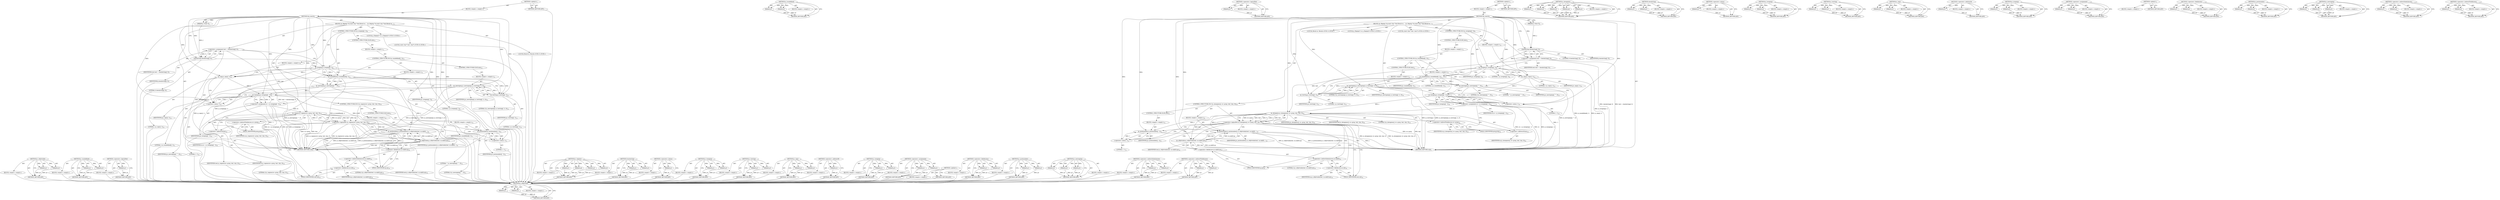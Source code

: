 digraph "&lt;operator&gt;.indirectFieldAccess" {
vulnerable_177 [label=<(METHOD,js_utfptrtoidx)>];
vulnerable_178 [label=<(PARAM,p1)>];
vulnerable_179 [label=<(PARAM,p2)>];
vulnerable_180 [label=<(BLOCK,&lt;empty&gt;,&lt;empty&gt;)>];
vulnerable_181 [label=<(METHOD_RETURN,ANY)>];
vulnerable_127 [label=<(METHOD,js_isundefined)>];
vulnerable_128 [label=<(PARAM,p1)>];
vulnerable_129 [label=<(PARAM,p2)>];
vulnerable_130 [label=<(BLOCK,&lt;empty&gt;,&lt;empty&gt;)>];
vulnerable_131 [label=<(METHOD_RETURN,ANY)>];
vulnerable_152 [label=<(METHOD,&lt;operator&gt;.logicalNot)>];
vulnerable_153 [label=<(PARAM,p1)>];
vulnerable_154 [label=<(BLOCK,&lt;empty&gt;,&lt;empty&gt;)>];
vulnerable_155 [label=<(METHOD_RETURN,ANY)>];
vulnerable_6 [label=<(METHOD,&lt;global&gt;)<SUB>1</SUB>>];
vulnerable_7 [label=<(BLOCK,&lt;empty&gt;,&lt;empty&gt;)<SUB>1</SUB>>];
vulnerable_8 [label=<(METHOD,Sp_search)<SUB>1</SUB>>];
vulnerable_9 [label=<(PARAM,js_State *J)<SUB>1</SUB>>];
vulnerable_10 [label=<(BLOCK,{
	js_Regexp *re;
	const char *text;
	Resub m;
...,{
	js_Regexp *re;
	const char *text;
	Resub m;
...)<SUB>2</SUB>>];
vulnerable_11 [label="<(LOCAL,js_Regexp* re: js_Regexp*)<SUB>3</SUB>>"];
vulnerable_12 [label="<(LOCAL,const char* text: char*)<SUB>4</SUB>>"];
vulnerable_13 [label="<(LOCAL,Resub m: Resub)<SUB>5</SUB>>"];
vulnerable_14 [label=<(&lt;operator&gt;.assignment,text = checkstring(J, 0))<SUB>7</SUB>>];
vulnerable_15 [label=<(IDENTIFIER,text,text = checkstring(J, 0))<SUB>7</SUB>>];
vulnerable_16 [label=<(checkstring,checkstring(J, 0))<SUB>7</SUB>>];
vulnerable_17 [label=<(IDENTIFIER,J,checkstring(J, 0))<SUB>7</SUB>>];
vulnerable_18 [label=<(LITERAL,0,checkstring(J, 0))<SUB>7</SUB>>];
vulnerable_19 [label=<(CONTROL_STRUCTURE,IF,if (js_isregexp(J, 1)))<SUB>9</SUB>>];
vulnerable_20 [label=<(js_isregexp,js_isregexp(J, 1))<SUB>9</SUB>>];
vulnerable_21 [label=<(IDENTIFIER,J,js_isregexp(J, 1))<SUB>9</SUB>>];
vulnerable_22 [label=<(LITERAL,1,js_isregexp(J, 1))<SUB>9</SUB>>];
vulnerable_23 [label=<(BLOCK,&lt;empty&gt;,&lt;empty&gt;)<SUB>10</SUB>>];
vulnerable_24 [label=<(js_copy,js_copy(J, 1))<SUB>10</SUB>>];
vulnerable_25 [label=<(IDENTIFIER,J,js_copy(J, 1))<SUB>10</SUB>>];
vulnerable_26 [label=<(LITERAL,1,js_copy(J, 1))<SUB>10</SUB>>];
vulnerable_27 [label=<(CONTROL_STRUCTURE,ELSE,else)<SUB>11</SUB>>];
vulnerable_28 [label=<(BLOCK,&lt;empty&gt;,&lt;empty&gt;)<SUB>11</SUB>>];
vulnerable_29 [label=<(CONTROL_STRUCTURE,IF,if (js_isundefined(J, 1)))<SUB>11</SUB>>];
vulnerable_30 [label=<(js_isundefined,js_isundefined(J, 1))<SUB>11</SUB>>];
vulnerable_31 [label=<(IDENTIFIER,J,js_isundefined(J, 1))<SUB>11</SUB>>];
vulnerable_32 [label=<(LITERAL,1,js_isundefined(J, 1))<SUB>11</SUB>>];
vulnerable_33 [label=<(BLOCK,&lt;empty&gt;,&lt;empty&gt;)<SUB>12</SUB>>];
vulnerable_34 [label=<(js_newregexp,js_newregexp(J, &quot;&quot;, 0))<SUB>12</SUB>>];
vulnerable_35 [label=<(IDENTIFIER,J,js_newregexp(J, &quot;&quot;, 0))<SUB>12</SUB>>];
vulnerable_36 [label=<(LITERAL,&quot;&quot;,js_newregexp(J, &quot;&quot;, 0))<SUB>12</SUB>>];
vulnerable_37 [label=<(LITERAL,0,js_newregexp(J, &quot;&quot;, 0))<SUB>12</SUB>>];
vulnerable_38 [label=<(CONTROL_STRUCTURE,ELSE,else)<SUB>14</SUB>>];
vulnerable_39 [label=<(BLOCK,&lt;empty&gt;,&lt;empty&gt;)<SUB>14</SUB>>];
vulnerable_40 [label=<(js_newregexp,js_newregexp(J, js_tostring(J, 1), 0))<SUB>14</SUB>>];
vulnerable_41 [label=<(IDENTIFIER,J,js_newregexp(J, js_tostring(J, 1), 0))<SUB>14</SUB>>];
vulnerable_42 [label=<(js_tostring,js_tostring(J, 1))<SUB>14</SUB>>];
vulnerable_43 [label=<(IDENTIFIER,J,js_tostring(J, 1))<SUB>14</SUB>>];
vulnerable_44 [label=<(LITERAL,1,js_tostring(J, 1))<SUB>14</SUB>>];
vulnerable_45 [label=<(LITERAL,0,js_newregexp(J, js_tostring(J, 1), 0))<SUB>14</SUB>>];
vulnerable_46 [label=<(&lt;operator&gt;.assignment,re = js_toregexp(J, -1))<SUB>16</SUB>>];
vulnerable_47 [label=<(IDENTIFIER,re,re = js_toregexp(J, -1))<SUB>16</SUB>>];
vulnerable_48 [label=<(js_toregexp,js_toregexp(J, -1))<SUB>16</SUB>>];
vulnerable_49 [label=<(IDENTIFIER,J,js_toregexp(J, -1))<SUB>16</SUB>>];
vulnerable_50 [label=<(&lt;operator&gt;.minus,-1)<SUB>16</SUB>>];
vulnerable_51 [label=<(LITERAL,1,-1)<SUB>16</SUB>>];
vulnerable_52 [label=<(CONTROL_STRUCTURE,IF,if (!js_regexec(re-&gt;prog, text, &amp;m, 0)))<SUB>18</SUB>>];
vulnerable_53 [label=<(&lt;operator&gt;.logicalNot,!js_regexec(re-&gt;prog, text, &amp;m, 0))<SUB>18</SUB>>];
vulnerable_54 [label=<(js_regexec,js_regexec(re-&gt;prog, text, &amp;m, 0))<SUB>18</SUB>>];
vulnerable_55 [label=<(&lt;operator&gt;.indirectFieldAccess,re-&gt;prog)<SUB>18</SUB>>];
vulnerable_56 [label=<(IDENTIFIER,re,js_regexec(re-&gt;prog, text, &amp;m, 0))<SUB>18</SUB>>];
vulnerable_57 [label=<(FIELD_IDENTIFIER,prog,prog)<SUB>18</SUB>>];
vulnerable_58 [label=<(IDENTIFIER,text,js_regexec(re-&gt;prog, text, &amp;m, 0))<SUB>18</SUB>>];
vulnerable_59 [label=<(&lt;operator&gt;.addressOf,&amp;m)<SUB>18</SUB>>];
vulnerable_60 [label=<(IDENTIFIER,m,js_regexec(re-&gt;prog, text, &amp;m, 0))<SUB>18</SUB>>];
vulnerable_61 [label=<(LITERAL,0,js_regexec(re-&gt;prog, text, &amp;m, 0))<SUB>18</SUB>>];
vulnerable_62 [label=<(BLOCK,&lt;empty&gt;,&lt;empty&gt;)<SUB>19</SUB>>];
vulnerable_63 [label=<(js_pushnumber,js_pushnumber(J, js_utfptrtoidx(text, m.sub[0]....)<SUB>19</SUB>>];
vulnerable_64 [label=<(IDENTIFIER,J,js_pushnumber(J, js_utfptrtoidx(text, m.sub[0]....)<SUB>19</SUB>>];
vulnerable_65 [label=<(js_utfptrtoidx,js_utfptrtoidx(text, m.sub[0].sp))<SUB>19</SUB>>];
vulnerable_66 [label=<(IDENTIFIER,text,js_utfptrtoidx(text, m.sub[0].sp))<SUB>19</SUB>>];
vulnerable_67 [label=<(&lt;operator&gt;.fieldAccess,m.sub[0].sp)<SUB>19</SUB>>];
vulnerable_68 [label=<(&lt;operator&gt;.indirectIndexAccess,m.sub[0])<SUB>19</SUB>>];
vulnerable_69 [label=<(&lt;operator&gt;.fieldAccess,m.sub)<SUB>19</SUB>>];
vulnerable_70 [label=<(IDENTIFIER,m,js_utfptrtoidx(text, m.sub[0].sp))<SUB>19</SUB>>];
vulnerable_71 [label=<(FIELD_IDENTIFIER,sub,sub)<SUB>19</SUB>>];
vulnerable_72 [label=<(LITERAL,0,js_utfptrtoidx(text, m.sub[0].sp))<SUB>19</SUB>>];
vulnerable_73 [label=<(FIELD_IDENTIFIER,sp,sp)<SUB>19</SUB>>];
vulnerable_74 [label=<(CONTROL_STRUCTURE,ELSE,else)<SUB>21</SUB>>];
vulnerable_75 [label=<(BLOCK,&lt;empty&gt;,&lt;empty&gt;)<SUB>21</SUB>>];
vulnerable_76 [label=<(js_pushnumber,js_pushnumber(J, -1))<SUB>21</SUB>>];
vulnerable_77 [label=<(IDENTIFIER,J,js_pushnumber(J, -1))<SUB>21</SUB>>];
vulnerable_78 [label=<(&lt;operator&gt;.minus,-1)<SUB>21</SUB>>];
vulnerable_79 [label=<(LITERAL,1,-1)<SUB>21</SUB>>];
vulnerable_80 [label=<(METHOD_RETURN,void)<SUB>1</SUB>>];
vulnerable_82 [label=<(METHOD_RETURN,ANY)<SUB>1</SUB>>];
vulnerable_156 [label=<(METHOD,js_regexec)>];
vulnerable_157 [label=<(PARAM,p1)>];
vulnerable_158 [label=<(PARAM,p2)>];
vulnerable_159 [label=<(PARAM,p3)>];
vulnerable_160 [label=<(PARAM,p4)>];
vulnerable_161 [label=<(BLOCK,&lt;empty&gt;,&lt;empty&gt;)>];
vulnerable_162 [label=<(METHOD_RETURN,ANY)>];
vulnerable_112 [label=<(METHOD,checkstring)>];
vulnerable_113 [label=<(PARAM,p1)>];
vulnerable_114 [label=<(PARAM,p2)>];
vulnerable_115 [label=<(BLOCK,&lt;empty&gt;,&lt;empty&gt;)>];
vulnerable_116 [label=<(METHOD_RETURN,ANY)>];
vulnerable_148 [label=<(METHOD,&lt;operator&gt;.minus)>];
vulnerable_149 [label=<(PARAM,p1)>];
vulnerable_150 [label=<(BLOCK,&lt;empty&gt;,&lt;empty&gt;)>];
vulnerable_151 [label=<(METHOD_RETURN,ANY)>];
vulnerable_143 [label=<(METHOD,js_toregexp)>];
vulnerable_144 [label=<(PARAM,p1)>];
vulnerable_145 [label=<(PARAM,p2)>];
vulnerable_146 [label=<(BLOCK,&lt;empty&gt;,&lt;empty&gt;)>];
vulnerable_147 [label=<(METHOD_RETURN,ANY)>];
vulnerable_138 [label=<(METHOD,js_tostring)>];
vulnerable_139 [label=<(PARAM,p1)>];
vulnerable_140 [label=<(PARAM,p2)>];
vulnerable_141 [label=<(BLOCK,&lt;empty&gt;,&lt;empty&gt;)>];
vulnerable_142 [label=<(METHOD_RETURN,ANY)>];
vulnerable_122 [label=<(METHOD,js_copy)>];
vulnerable_123 [label=<(PARAM,p1)>];
vulnerable_124 [label=<(PARAM,p2)>];
vulnerable_125 [label=<(BLOCK,&lt;empty&gt;,&lt;empty&gt;)>];
vulnerable_126 [label=<(METHOD_RETURN,ANY)>];
vulnerable_168 [label=<(METHOD,&lt;operator&gt;.addressOf)>];
vulnerable_169 [label=<(PARAM,p1)>];
vulnerable_170 [label=<(BLOCK,&lt;empty&gt;,&lt;empty&gt;)>];
vulnerable_171 [label=<(METHOD_RETURN,ANY)>];
vulnerable_117 [label=<(METHOD,js_isregexp)>];
vulnerable_118 [label=<(PARAM,p1)>];
vulnerable_119 [label=<(PARAM,p2)>];
vulnerable_120 [label=<(BLOCK,&lt;empty&gt;,&lt;empty&gt;)>];
vulnerable_121 [label=<(METHOD_RETURN,ANY)>];
vulnerable_107 [label=<(METHOD,&lt;operator&gt;.assignment)>];
vulnerable_108 [label=<(PARAM,p1)>];
vulnerable_109 [label=<(PARAM,p2)>];
vulnerable_110 [label=<(BLOCK,&lt;empty&gt;,&lt;empty&gt;)>];
vulnerable_111 [label=<(METHOD_RETURN,ANY)>];
vulnerable_101 [label=<(METHOD,&lt;global&gt;)<SUB>1</SUB>>];
vulnerable_102 [label=<(BLOCK,&lt;empty&gt;,&lt;empty&gt;)>];
vulnerable_103 [label=<(METHOD_RETURN,ANY)>];
vulnerable_182 [label=<(METHOD,&lt;operator&gt;.fieldAccess)>];
vulnerable_183 [label=<(PARAM,p1)>];
vulnerable_184 [label=<(PARAM,p2)>];
vulnerable_185 [label=<(BLOCK,&lt;empty&gt;,&lt;empty&gt;)>];
vulnerable_186 [label=<(METHOD_RETURN,ANY)>];
vulnerable_172 [label=<(METHOD,js_pushnumber)>];
vulnerable_173 [label=<(PARAM,p1)>];
vulnerable_174 [label=<(PARAM,p2)>];
vulnerable_175 [label=<(BLOCK,&lt;empty&gt;,&lt;empty&gt;)>];
vulnerable_176 [label=<(METHOD_RETURN,ANY)>];
vulnerable_132 [label=<(METHOD,js_newregexp)>];
vulnerable_133 [label=<(PARAM,p1)>];
vulnerable_134 [label=<(PARAM,p2)>];
vulnerable_135 [label=<(PARAM,p3)>];
vulnerable_136 [label=<(BLOCK,&lt;empty&gt;,&lt;empty&gt;)>];
vulnerable_137 [label=<(METHOD_RETURN,ANY)>];
vulnerable_187 [label=<(METHOD,&lt;operator&gt;.indirectIndexAccess)>];
vulnerable_188 [label=<(PARAM,p1)>];
vulnerable_189 [label=<(PARAM,p2)>];
vulnerable_190 [label=<(BLOCK,&lt;empty&gt;,&lt;empty&gt;)>];
vulnerable_191 [label=<(METHOD_RETURN,ANY)>];
vulnerable_163 [label=<(METHOD,&lt;operator&gt;.indirectFieldAccess)>];
vulnerable_164 [label=<(PARAM,p1)>];
vulnerable_165 [label=<(PARAM,p2)>];
vulnerable_166 [label=<(BLOCK,&lt;empty&gt;,&lt;empty&gt;)>];
vulnerable_167 [label=<(METHOD_RETURN,ANY)>];
fixed_179 [label=<(METHOD,js_utfptrtoidx)>];
fixed_180 [label=<(PARAM,p1)>];
fixed_181 [label=<(PARAM,p2)>];
fixed_182 [label=<(BLOCK,&lt;empty&gt;,&lt;empty&gt;)>];
fixed_183 [label=<(METHOD_RETURN,ANY)>];
fixed_128 [label=<(METHOD,js_isundefined)>];
fixed_129 [label=<(PARAM,p1)>];
fixed_130 [label=<(PARAM,p2)>];
fixed_131 [label=<(BLOCK,&lt;empty&gt;,&lt;empty&gt;)>];
fixed_132 [label=<(METHOD_RETURN,ANY)>];
fixed_153 [label=<(METHOD,&lt;operator&gt;.logicalNot)>];
fixed_154 [label=<(PARAM,p1)>];
fixed_155 [label=<(BLOCK,&lt;empty&gt;,&lt;empty&gt;)>];
fixed_156 [label=<(METHOD_RETURN,ANY)>];
fixed_6 [label=<(METHOD,&lt;global&gt;)<SUB>1</SUB>>];
fixed_7 [label=<(BLOCK,&lt;empty&gt;,&lt;empty&gt;)<SUB>1</SUB>>];
fixed_8 [label=<(METHOD,Sp_search)<SUB>1</SUB>>];
fixed_9 [label=<(PARAM,js_State *J)<SUB>1</SUB>>];
fixed_10 [label=<(BLOCK,{
	js_Regexp *re;
	const char *text;
	Resub m;
...,{
	js_Regexp *re;
	const char *text;
	Resub m;
...)<SUB>2</SUB>>];
fixed_11 [label="<(LOCAL,js_Regexp* re: js_Regexp*)<SUB>3</SUB>>"];
fixed_12 [label="<(LOCAL,const char* text: char*)<SUB>4</SUB>>"];
fixed_13 [label="<(LOCAL,Resub m: Resub)<SUB>5</SUB>>"];
fixed_14 [label=<(&lt;operator&gt;.assignment,text = checkstring(J, 0))<SUB>7</SUB>>];
fixed_15 [label=<(IDENTIFIER,text,text = checkstring(J, 0))<SUB>7</SUB>>];
fixed_16 [label=<(checkstring,checkstring(J, 0))<SUB>7</SUB>>];
fixed_17 [label=<(IDENTIFIER,J,checkstring(J, 0))<SUB>7</SUB>>];
fixed_18 [label=<(LITERAL,0,checkstring(J, 0))<SUB>7</SUB>>];
fixed_19 [label=<(CONTROL_STRUCTURE,IF,if (js_isregexp(J, 1)))<SUB>9</SUB>>];
fixed_20 [label=<(js_isregexp,js_isregexp(J, 1))<SUB>9</SUB>>];
fixed_21 [label=<(IDENTIFIER,J,js_isregexp(J, 1))<SUB>9</SUB>>];
fixed_22 [label=<(LITERAL,1,js_isregexp(J, 1))<SUB>9</SUB>>];
fixed_23 [label=<(BLOCK,&lt;empty&gt;,&lt;empty&gt;)<SUB>10</SUB>>];
fixed_24 [label=<(js_copy,js_copy(J, 1))<SUB>10</SUB>>];
fixed_25 [label=<(IDENTIFIER,J,js_copy(J, 1))<SUB>10</SUB>>];
fixed_26 [label=<(LITERAL,1,js_copy(J, 1))<SUB>10</SUB>>];
fixed_27 [label=<(CONTROL_STRUCTURE,ELSE,else)<SUB>11</SUB>>];
fixed_28 [label=<(BLOCK,&lt;empty&gt;,&lt;empty&gt;)<SUB>11</SUB>>];
fixed_29 [label=<(CONTROL_STRUCTURE,IF,if (js_isundefined(J, 1)))<SUB>11</SUB>>];
fixed_30 [label=<(js_isundefined,js_isundefined(J, 1))<SUB>11</SUB>>];
fixed_31 [label=<(IDENTIFIER,J,js_isundefined(J, 1))<SUB>11</SUB>>];
fixed_32 [label=<(LITERAL,1,js_isundefined(J, 1))<SUB>11</SUB>>];
fixed_33 [label=<(BLOCK,&lt;empty&gt;,&lt;empty&gt;)<SUB>12</SUB>>];
fixed_34 [label=<(js_newregexp,js_newregexp(J, &quot;&quot;, 0))<SUB>12</SUB>>];
fixed_35 [label=<(IDENTIFIER,J,js_newregexp(J, &quot;&quot;, 0))<SUB>12</SUB>>];
fixed_36 [label=<(LITERAL,&quot;&quot;,js_newregexp(J, &quot;&quot;, 0))<SUB>12</SUB>>];
fixed_37 [label=<(LITERAL,0,js_newregexp(J, &quot;&quot;, 0))<SUB>12</SUB>>];
fixed_38 [label=<(CONTROL_STRUCTURE,ELSE,else)<SUB>14</SUB>>];
fixed_39 [label=<(BLOCK,&lt;empty&gt;,&lt;empty&gt;)<SUB>14</SUB>>];
fixed_40 [label=<(js_newregexp,js_newregexp(J, js_tostring(J, 1), 0))<SUB>14</SUB>>];
fixed_41 [label=<(IDENTIFIER,J,js_newregexp(J, js_tostring(J, 1), 0))<SUB>14</SUB>>];
fixed_42 [label=<(js_tostring,js_tostring(J, 1))<SUB>14</SUB>>];
fixed_43 [label=<(IDENTIFIER,J,js_tostring(J, 1))<SUB>14</SUB>>];
fixed_44 [label=<(LITERAL,1,js_tostring(J, 1))<SUB>14</SUB>>];
fixed_45 [label=<(LITERAL,0,js_newregexp(J, js_tostring(J, 1), 0))<SUB>14</SUB>>];
fixed_46 [label=<(&lt;operator&gt;.assignment,re = js_toregexp(J, -1))<SUB>16</SUB>>];
fixed_47 [label=<(IDENTIFIER,re,re = js_toregexp(J, -1))<SUB>16</SUB>>];
fixed_48 [label=<(js_toregexp,js_toregexp(J, -1))<SUB>16</SUB>>];
fixed_49 [label=<(IDENTIFIER,J,js_toregexp(J, -1))<SUB>16</SUB>>];
fixed_50 [label=<(&lt;operator&gt;.minus,-1)<SUB>16</SUB>>];
fixed_51 [label=<(LITERAL,1,-1)<SUB>16</SUB>>];
fixed_52 [label=<(CONTROL_STRUCTURE,IF,if (!js_doregexec(J, re-&gt;prog, text, &amp;m, 0)))<SUB>18</SUB>>];
fixed_53 [label=<(&lt;operator&gt;.logicalNot,!js_doregexec(J, re-&gt;prog, text, &amp;m, 0))<SUB>18</SUB>>];
fixed_54 [label=<(js_doregexec,js_doregexec(J, re-&gt;prog, text, &amp;m, 0))<SUB>18</SUB>>];
fixed_55 [label=<(IDENTIFIER,J,js_doregexec(J, re-&gt;prog, text, &amp;m, 0))<SUB>18</SUB>>];
fixed_56 [label=<(&lt;operator&gt;.indirectFieldAccess,re-&gt;prog)<SUB>18</SUB>>];
fixed_57 [label=<(IDENTIFIER,re,js_doregexec(J, re-&gt;prog, text, &amp;m, 0))<SUB>18</SUB>>];
fixed_58 [label=<(FIELD_IDENTIFIER,prog,prog)<SUB>18</SUB>>];
fixed_59 [label=<(IDENTIFIER,text,js_doregexec(J, re-&gt;prog, text, &amp;m, 0))<SUB>18</SUB>>];
fixed_60 [label=<(&lt;operator&gt;.addressOf,&amp;m)<SUB>18</SUB>>];
fixed_61 [label=<(IDENTIFIER,m,js_doregexec(J, re-&gt;prog, text, &amp;m, 0))<SUB>18</SUB>>];
fixed_62 [label=<(LITERAL,0,js_doregexec(J, re-&gt;prog, text, &amp;m, 0))<SUB>18</SUB>>];
fixed_63 [label=<(BLOCK,&lt;empty&gt;,&lt;empty&gt;)<SUB>19</SUB>>];
fixed_64 [label=<(js_pushnumber,js_pushnumber(J, js_utfptrtoidx(text, m.sub[0]....)<SUB>19</SUB>>];
fixed_65 [label=<(IDENTIFIER,J,js_pushnumber(J, js_utfptrtoidx(text, m.sub[0]....)<SUB>19</SUB>>];
fixed_66 [label=<(js_utfptrtoidx,js_utfptrtoidx(text, m.sub[0].sp))<SUB>19</SUB>>];
fixed_67 [label=<(IDENTIFIER,text,js_utfptrtoidx(text, m.sub[0].sp))<SUB>19</SUB>>];
fixed_68 [label=<(&lt;operator&gt;.fieldAccess,m.sub[0].sp)<SUB>19</SUB>>];
fixed_69 [label=<(&lt;operator&gt;.indirectIndexAccess,m.sub[0])<SUB>19</SUB>>];
fixed_70 [label=<(&lt;operator&gt;.fieldAccess,m.sub)<SUB>19</SUB>>];
fixed_71 [label=<(IDENTIFIER,m,js_utfptrtoidx(text, m.sub[0].sp))<SUB>19</SUB>>];
fixed_72 [label=<(FIELD_IDENTIFIER,sub,sub)<SUB>19</SUB>>];
fixed_73 [label=<(LITERAL,0,js_utfptrtoidx(text, m.sub[0].sp))<SUB>19</SUB>>];
fixed_74 [label=<(FIELD_IDENTIFIER,sp,sp)<SUB>19</SUB>>];
fixed_75 [label=<(CONTROL_STRUCTURE,ELSE,else)<SUB>21</SUB>>];
fixed_76 [label=<(BLOCK,&lt;empty&gt;,&lt;empty&gt;)<SUB>21</SUB>>];
fixed_77 [label=<(js_pushnumber,js_pushnumber(J, -1))<SUB>21</SUB>>];
fixed_78 [label=<(IDENTIFIER,J,js_pushnumber(J, -1))<SUB>21</SUB>>];
fixed_79 [label=<(&lt;operator&gt;.minus,-1)<SUB>21</SUB>>];
fixed_80 [label=<(LITERAL,1,-1)<SUB>21</SUB>>];
fixed_81 [label=<(METHOD_RETURN,void)<SUB>1</SUB>>];
fixed_83 [label=<(METHOD_RETURN,ANY)<SUB>1</SUB>>];
fixed_157 [label=<(METHOD,js_doregexec)>];
fixed_158 [label=<(PARAM,p1)>];
fixed_159 [label=<(PARAM,p2)>];
fixed_160 [label=<(PARAM,p3)>];
fixed_161 [label=<(PARAM,p4)>];
fixed_162 [label=<(PARAM,p5)>];
fixed_163 [label=<(BLOCK,&lt;empty&gt;,&lt;empty&gt;)>];
fixed_164 [label=<(METHOD_RETURN,ANY)>];
fixed_113 [label=<(METHOD,checkstring)>];
fixed_114 [label=<(PARAM,p1)>];
fixed_115 [label=<(PARAM,p2)>];
fixed_116 [label=<(BLOCK,&lt;empty&gt;,&lt;empty&gt;)>];
fixed_117 [label=<(METHOD_RETURN,ANY)>];
fixed_149 [label=<(METHOD,&lt;operator&gt;.minus)>];
fixed_150 [label=<(PARAM,p1)>];
fixed_151 [label=<(BLOCK,&lt;empty&gt;,&lt;empty&gt;)>];
fixed_152 [label=<(METHOD_RETURN,ANY)>];
fixed_144 [label=<(METHOD,js_toregexp)>];
fixed_145 [label=<(PARAM,p1)>];
fixed_146 [label=<(PARAM,p2)>];
fixed_147 [label=<(BLOCK,&lt;empty&gt;,&lt;empty&gt;)>];
fixed_148 [label=<(METHOD_RETURN,ANY)>];
fixed_139 [label=<(METHOD,js_tostring)>];
fixed_140 [label=<(PARAM,p1)>];
fixed_141 [label=<(PARAM,p2)>];
fixed_142 [label=<(BLOCK,&lt;empty&gt;,&lt;empty&gt;)>];
fixed_143 [label=<(METHOD_RETURN,ANY)>];
fixed_123 [label=<(METHOD,js_copy)>];
fixed_124 [label=<(PARAM,p1)>];
fixed_125 [label=<(PARAM,p2)>];
fixed_126 [label=<(BLOCK,&lt;empty&gt;,&lt;empty&gt;)>];
fixed_127 [label=<(METHOD_RETURN,ANY)>];
fixed_170 [label=<(METHOD,&lt;operator&gt;.addressOf)>];
fixed_171 [label=<(PARAM,p1)>];
fixed_172 [label=<(BLOCK,&lt;empty&gt;,&lt;empty&gt;)>];
fixed_173 [label=<(METHOD_RETURN,ANY)>];
fixed_118 [label=<(METHOD,js_isregexp)>];
fixed_119 [label=<(PARAM,p1)>];
fixed_120 [label=<(PARAM,p2)>];
fixed_121 [label=<(BLOCK,&lt;empty&gt;,&lt;empty&gt;)>];
fixed_122 [label=<(METHOD_RETURN,ANY)>];
fixed_108 [label=<(METHOD,&lt;operator&gt;.assignment)>];
fixed_109 [label=<(PARAM,p1)>];
fixed_110 [label=<(PARAM,p2)>];
fixed_111 [label=<(BLOCK,&lt;empty&gt;,&lt;empty&gt;)>];
fixed_112 [label=<(METHOD_RETURN,ANY)>];
fixed_102 [label=<(METHOD,&lt;global&gt;)<SUB>1</SUB>>];
fixed_103 [label=<(BLOCK,&lt;empty&gt;,&lt;empty&gt;)>];
fixed_104 [label=<(METHOD_RETURN,ANY)>];
fixed_184 [label=<(METHOD,&lt;operator&gt;.fieldAccess)>];
fixed_185 [label=<(PARAM,p1)>];
fixed_186 [label=<(PARAM,p2)>];
fixed_187 [label=<(BLOCK,&lt;empty&gt;,&lt;empty&gt;)>];
fixed_188 [label=<(METHOD_RETURN,ANY)>];
fixed_174 [label=<(METHOD,js_pushnumber)>];
fixed_175 [label=<(PARAM,p1)>];
fixed_176 [label=<(PARAM,p2)>];
fixed_177 [label=<(BLOCK,&lt;empty&gt;,&lt;empty&gt;)>];
fixed_178 [label=<(METHOD_RETURN,ANY)>];
fixed_133 [label=<(METHOD,js_newregexp)>];
fixed_134 [label=<(PARAM,p1)>];
fixed_135 [label=<(PARAM,p2)>];
fixed_136 [label=<(PARAM,p3)>];
fixed_137 [label=<(BLOCK,&lt;empty&gt;,&lt;empty&gt;)>];
fixed_138 [label=<(METHOD_RETURN,ANY)>];
fixed_189 [label=<(METHOD,&lt;operator&gt;.indirectIndexAccess)>];
fixed_190 [label=<(PARAM,p1)>];
fixed_191 [label=<(PARAM,p2)>];
fixed_192 [label=<(BLOCK,&lt;empty&gt;,&lt;empty&gt;)>];
fixed_193 [label=<(METHOD_RETURN,ANY)>];
fixed_165 [label=<(METHOD,&lt;operator&gt;.indirectFieldAccess)>];
fixed_166 [label=<(PARAM,p1)>];
fixed_167 [label=<(PARAM,p2)>];
fixed_168 [label=<(BLOCK,&lt;empty&gt;,&lt;empty&gt;)>];
fixed_169 [label=<(METHOD_RETURN,ANY)>];
vulnerable_177 -> vulnerable_178  [key=0, label="AST: "];
vulnerable_177 -> vulnerable_178  [key=1, label="DDG: "];
vulnerable_177 -> vulnerable_180  [key=0, label="AST: "];
vulnerable_177 -> vulnerable_179  [key=0, label="AST: "];
vulnerable_177 -> vulnerable_179  [key=1, label="DDG: "];
vulnerable_177 -> vulnerable_181  [key=0, label="AST: "];
vulnerable_177 -> vulnerable_181  [key=1, label="CFG: "];
vulnerable_178 -> vulnerable_181  [key=0, label="DDG: p1"];
vulnerable_179 -> vulnerable_181  [key=0, label="DDG: p2"];
vulnerable_180 -> fixed_179  [key=0];
vulnerable_181 -> fixed_179  [key=0];
vulnerable_127 -> vulnerable_128  [key=0, label="AST: "];
vulnerable_127 -> vulnerable_128  [key=1, label="DDG: "];
vulnerable_127 -> vulnerable_130  [key=0, label="AST: "];
vulnerable_127 -> vulnerable_129  [key=0, label="AST: "];
vulnerable_127 -> vulnerable_129  [key=1, label="DDG: "];
vulnerable_127 -> vulnerable_131  [key=0, label="AST: "];
vulnerable_127 -> vulnerable_131  [key=1, label="CFG: "];
vulnerable_128 -> vulnerable_131  [key=0, label="DDG: p1"];
vulnerable_129 -> vulnerable_131  [key=0, label="DDG: p2"];
vulnerable_130 -> fixed_179  [key=0];
vulnerable_131 -> fixed_179  [key=0];
vulnerable_152 -> vulnerable_153  [key=0, label="AST: "];
vulnerable_152 -> vulnerable_153  [key=1, label="DDG: "];
vulnerable_152 -> vulnerable_154  [key=0, label="AST: "];
vulnerable_152 -> vulnerable_155  [key=0, label="AST: "];
vulnerable_152 -> vulnerable_155  [key=1, label="CFG: "];
vulnerable_153 -> vulnerable_155  [key=0, label="DDG: p1"];
vulnerable_154 -> fixed_179  [key=0];
vulnerable_155 -> fixed_179  [key=0];
vulnerable_6 -> vulnerable_7  [key=0, label="AST: "];
vulnerable_6 -> vulnerable_82  [key=0, label="AST: "];
vulnerable_6 -> vulnerable_82  [key=1, label="CFG: "];
vulnerable_7 -> vulnerable_8  [key=0, label="AST: "];
vulnerable_8 -> vulnerable_9  [key=0, label="AST: "];
vulnerable_8 -> vulnerable_9  [key=1, label="DDG: "];
vulnerable_8 -> vulnerable_10  [key=0, label="AST: "];
vulnerable_8 -> vulnerable_80  [key=0, label="AST: "];
vulnerable_8 -> vulnerable_16  [key=0, label="CFG: "];
vulnerable_8 -> vulnerable_16  [key=1, label="DDG: "];
vulnerable_8 -> vulnerable_20  [key=0, label="DDG: "];
vulnerable_8 -> vulnerable_48  [key=0, label="DDG: "];
vulnerable_8 -> vulnerable_24  [key=0, label="DDG: "];
vulnerable_8 -> vulnerable_50  [key=0, label="DDG: "];
vulnerable_8 -> vulnerable_54  [key=0, label="DDG: "];
vulnerable_8 -> vulnerable_63  [key=0, label="DDG: "];
vulnerable_8 -> vulnerable_65  [key=0, label="DDG: "];
vulnerable_8 -> vulnerable_76  [key=0, label="DDG: "];
vulnerable_8 -> vulnerable_30  [key=0, label="DDG: "];
vulnerable_8 -> vulnerable_78  [key=0, label="DDG: "];
vulnerable_8 -> vulnerable_34  [key=0, label="DDG: "];
vulnerable_8 -> vulnerable_40  [key=0, label="DDG: "];
vulnerable_8 -> vulnerable_42  [key=0, label="DDG: "];
vulnerable_9 -> vulnerable_16  [key=0, label="DDG: J"];
vulnerable_10 -> vulnerable_11  [key=0, label="AST: "];
vulnerable_10 -> vulnerable_12  [key=0, label="AST: "];
vulnerable_10 -> vulnerable_13  [key=0, label="AST: "];
vulnerable_10 -> vulnerable_14  [key=0, label="AST: "];
vulnerable_10 -> vulnerable_19  [key=0, label="AST: "];
vulnerable_10 -> vulnerable_46  [key=0, label="AST: "];
vulnerable_10 -> vulnerable_52  [key=0, label="AST: "];
vulnerable_11 -> fixed_179  [key=0];
vulnerable_12 -> fixed_179  [key=0];
vulnerable_13 -> fixed_179  [key=0];
vulnerable_14 -> vulnerable_15  [key=0, label="AST: "];
vulnerable_14 -> vulnerable_16  [key=0, label="AST: "];
vulnerable_14 -> vulnerable_20  [key=0, label="CFG: "];
vulnerable_14 -> vulnerable_80  [key=0, label="DDG: checkstring(J, 0)"];
vulnerable_14 -> vulnerable_80  [key=1, label="DDG: text = checkstring(J, 0)"];
vulnerable_14 -> vulnerable_54  [key=0, label="DDG: text"];
vulnerable_15 -> fixed_179  [key=0];
vulnerable_16 -> vulnerable_17  [key=0, label="AST: "];
vulnerable_16 -> vulnerable_18  [key=0, label="AST: "];
vulnerable_16 -> vulnerable_14  [key=0, label="CFG: "];
vulnerable_16 -> vulnerable_14  [key=1, label="DDG: J"];
vulnerable_16 -> vulnerable_14  [key=2, label="DDG: 0"];
vulnerable_16 -> vulnerable_20  [key=0, label="DDG: J"];
vulnerable_17 -> fixed_179  [key=0];
vulnerable_18 -> fixed_179  [key=0];
vulnerable_19 -> vulnerable_20  [key=0, label="AST: "];
vulnerable_19 -> vulnerable_23  [key=0, label="AST: "];
vulnerable_19 -> vulnerable_27  [key=0, label="AST: "];
vulnerable_20 -> vulnerable_21  [key=0, label="AST: "];
vulnerable_20 -> vulnerable_22  [key=0, label="AST: "];
vulnerable_20 -> vulnerable_24  [key=0, label="CFG: "];
vulnerable_20 -> vulnerable_24  [key=1, label="DDG: J"];
vulnerable_20 -> vulnerable_24  [key=2, label="CDG: "];
vulnerable_20 -> vulnerable_30  [key=0, label="CFG: "];
vulnerable_20 -> vulnerable_30  [key=1, label="DDG: J"];
vulnerable_20 -> vulnerable_30  [key=2, label="CDG: "];
vulnerable_20 -> vulnerable_80  [key=0, label="DDG: js_isregexp(J, 1)"];
vulnerable_21 -> fixed_179  [key=0];
vulnerable_22 -> fixed_179  [key=0];
vulnerable_23 -> vulnerable_24  [key=0, label="AST: "];
vulnerable_24 -> vulnerable_25  [key=0, label="AST: "];
vulnerable_24 -> vulnerable_26  [key=0, label="AST: "];
vulnerable_24 -> vulnerable_50  [key=0, label="CFG: "];
vulnerable_24 -> vulnerable_80  [key=0, label="DDG: js_copy(J, 1)"];
vulnerable_24 -> vulnerable_48  [key=0, label="DDG: J"];
vulnerable_25 -> fixed_179  [key=0];
vulnerable_26 -> fixed_179  [key=0];
vulnerable_27 -> vulnerable_28  [key=0, label="AST: "];
vulnerable_28 -> vulnerable_29  [key=0, label="AST: "];
vulnerable_29 -> vulnerable_30  [key=0, label="AST: "];
vulnerable_29 -> vulnerable_33  [key=0, label="AST: "];
vulnerable_29 -> vulnerable_38  [key=0, label="AST: "];
vulnerable_30 -> vulnerable_31  [key=0, label="AST: "];
vulnerable_30 -> vulnerable_32  [key=0, label="AST: "];
vulnerable_30 -> vulnerable_34  [key=0, label="CFG: "];
vulnerable_30 -> vulnerable_34  [key=1, label="DDG: J"];
vulnerable_30 -> vulnerable_34  [key=2, label="CDG: "];
vulnerable_30 -> vulnerable_42  [key=0, label="CFG: "];
vulnerable_30 -> vulnerable_42  [key=1, label="DDG: J"];
vulnerable_30 -> vulnerable_42  [key=2, label="CDG: "];
vulnerable_30 -> vulnerable_80  [key=0, label="DDG: js_isundefined(J, 1)"];
vulnerable_30 -> vulnerable_40  [key=0, label="CDG: "];
vulnerable_31 -> fixed_179  [key=0];
vulnerable_32 -> fixed_179  [key=0];
vulnerable_33 -> vulnerable_34  [key=0, label="AST: "];
vulnerable_34 -> vulnerable_35  [key=0, label="AST: "];
vulnerable_34 -> vulnerable_36  [key=0, label="AST: "];
vulnerable_34 -> vulnerable_37  [key=0, label="AST: "];
vulnerable_34 -> vulnerable_50  [key=0, label="CFG: "];
vulnerable_34 -> vulnerable_80  [key=0, label="DDG: js_newregexp(J, &quot;&quot;, 0)"];
vulnerable_34 -> vulnerable_48  [key=0, label="DDG: J"];
vulnerable_35 -> fixed_179  [key=0];
vulnerable_36 -> fixed_179  [key=0];
vulnerable_37 -> fixed_179  [key=0];
vulnerable_38 -> vulnerable_39  [key=0, label="AST: "];
vulnerable_39 -> vulnerable_40  [key=0, label="AST: "];
vulnerable_40 -> vulnerable_41  [key=0, label="AST: "];
vulnerable_40 -> vulnerable_42  [key=0, label="AST: "];
vulnerable_40 -> vulnerable_45  [key=0, label="AST: "];
vulnerable_40 -> vulnerable_50  [key=0, label="CFG: "];
vulnerable_40 -> vulnerable_80  [key=0, label="DDG: js_tostring(J, 1)"];
vulnerable_40 -> vulnerable_80  [key=1, label="DDG: js_newregexp(J, js_tostring(J, 1), 0)"];
vulnerable_40 -> vulnerable_48  [key=0, label="DDG: J"];
vulnerable_41 -> fixed_179  [key=0];
vulnerable_42 -> vulnerable_43  [key=0, label="AST: "];
vulnerable_42 -> vulnerable_44  [key=0, label="AST: "];
vulnerable_42 -> vulnerable_40  [key=0, label="CFG: "];
vulnerable_42 -> vulnerable_40  [key=1, label="DDG: J"];
vulnerable_42 -> vulnerable_40  [key=2, label="DDG: 1"];
vulnerable_43 -> fixed_179  [key=0];
vulnerable_44 -> fixed_179  [key=0];
vulnerable_45 -> fixed_179  [key=0];
vulnerable_46 -> vulnerable_47  [key=0, label="AST: "];
vulnerable_46 -> vulnerable_48  [key=0, label="AST: "];
vulnerable_46 -> vulnerable_57  [key=0, label="CFG: "];
vulnerable_46 -> vulnerable_80  [key=0, label="DDG: re"];
vulnerable_46 -> vulnerable_80  [key=1, label="DDG: js_toregexp(J, -1)"];
vulnerable_46 -> vulnerable_80  [key=2, label="DDG: re = js_toregexp(J, -1)"];
vulnerable_46 -> vulnerable_54  [key=0, label="DDG: re"];
vulnerable_47 -> fixed_179  [key=0];
vulnerable_48 -> vulnerable_49  [key=0, label="AST: "];
vulnerable_48 -> vulnerable_50  [key=0, label="AST: "];
vulnerable_48 -> vulnerable_46  [key=0, label="CFG: "];
vulnerable_48 -> vulnerable_46  [key=1, label="DDG: J"];
vulnerable_48 -> vulnerable_46  [key=2, label="DDG: -1"];
vulnerable_48 -> vulnerable_80  [key=0, label="DDG: -1"];
vulnerable_48 -> vulnerable_63  [key=0, label="DDG: J"];
vulnerable_48 -> vulnerable_76  [key=0, label="DDG: J"];
vulnerable_49 -> fixed_179  [key=0];
vulnerable_50 -> vulnerable_51  [key=0, label="AST: "];
vulnerable_50 -> vulnerable_48  [key=0, label="CFG: "];
vulnerable_50 -> vulnerable_48  [key=1, label="DDG: 1"];
vulnerable_51 -> fixed_179  [key=0];
vulnerable_52 -> vulnerable_53  [key=0, label="AST: "];
vulnerable_52 -> vulnerable_62  [key=0, label="AST: "];
vulnerable_52 -> vulnerable_74  [key=0, label="AST: "];
vulnerable_53 -> vulnerable_54  [key=0, label="AST: "];
vulnerable_53 -> vulnerable_71  [key=0, label="CFG: "];
vulnerable_53 -> vulnerable_71  [key=1, label="CDG: "];
vulnerable_53 -> vulnerable_78  [key=0, label="CFG: "];
vulnerable_53 -> vulnerable_78  [key=1, label="CDG: "];
vulnerable_53 -> vulnerable_80  [key=0, label="DDG: js_regexec(re-&gt;prog, text, &amp;m, 0)"];
vulnerable_53 -> vulnerable_80  [key=1, label="DDG: !js_regexec(re-&gt;prog, text, &amp;m, 0)"];
vulnerable_53 -> vulnerable_68  [key=0, label="CDG: "];
vulnerable_53 -> vulnerable_73  [key=0, label="CDG: "];
vulnerable_53 -> vulnerable_69  [key=0, label="CDG: "];
vulnerable_53 -> vulnerable_67  [key=0, label="CDG: "];
vulnerable_53 -> vulnerable_63  [key=0, label="CDG: "];
vulnerable_53 -> vulnerable_76  [key=0, label="CDG: "];
vulnerable_53 -> vulnerable_65  [key=0, label="CDG: "];
vulnerable_54 -> vulnerable_55  [key=0, label="AST: "];
vulnerable_54 -> vulnerable_58  [key=0, label="AST: "];
vulnerable_54 -> vulnerable_59  [key=0, label="AST: "];
vulnerable_54 -> vulnerable_61  [key=0, label="AST: "];
vulnerable_54 -> vulnerable_53  [key=0, label="CFG: "];
vulnerable_54 -> vulnerable_53  [key=1, label="DDG: re-&gt;prog"];
vulnerable_54 -> vulnerable_53  [key=2, label="DDG: text"];
vulnerable_54 -> vulnerable_53  [key=3, label="DDG: &amp;m"];
vulnerable_54 -> vulnerable_53  [key=4, label="DDG: 0"];
vulnerable_54 -> vulnerable_80  [key=0, label="DDG: re-&gt;prog"];
vulnerable_54 -> vulnerable_80  [key=1, label="DDG: &amp;m"];
vulnerable_54 -> vulnerable_65  [key=0, label="DDG: text"];
vulnerable_55 -> vulnerable_56  [key=0, label="AST: "];
vulnerable_55 -> vulnerable_57  [key=0, label="AST: "];
vulnerable_55 -> vulnerable_59  [key=0, label="CFG: "];
vulnerable_56 -> fixed_179  [key=0];
vulnerable_57 -> vulnerable_55  [key=0, label="CFG: "];
vulnerable_58 -> fixed_179  [key=0];
vulnerable_59 -> vulnerable_60  [key=0, label="AST: "];
vulnerable_59 -> vulnerable_54  [key=0, label="CFG: "];
vulnerable_60 -> fixed_179  [key=0];
vulnerable_61 -> fixed_179  [key=0];
vulnerable_62 -> vulnerable_63  [key=0, label="AST: "];
vulnerable_63 -> vulnerable_64  [key=0, label="AST: "];
vulnerable_63 -> vulnerable_65  [key=0, label="AST: "];
vulnerable_63 -> vulnerable_80  [key=0, label="CFG: "];
vulnerable_63 -> vulnerable_80  [key=1, label="DDG: J"];
vulnerable_63 -> vulnerable_80  [key=2, label="DDG: js_utfptrtoidx(text, m.sub[0].sp)"];
vulnerable_63 -> vulnerable_80  [key=3, label="DDG: js_pushnumber(J, js_utfptrtoidx(text, m.sub[0].sp))"];
vulnerable_64 -> fixed_179  [key=0];
vulnerable_65 -> vulnerable_66  [key=0, label="AST: "];
vulnerable_65 -> vulnerable_67  [key=0, label="AST: "];
vulnerable_65 -> vulnerable_63  [key=0, label="CFG: "];
vulnerable_65 -> vulnerable_63  [key=1, label="DDG: text"];
vulnerable_65 -> vulnerable_63  [key=2, label="DDG: m.sub[0].sp"];
vulnerable_65 -> vulnerable_80  [key=0, label="DDG: text"];
vulnerable_65 -> vulnerable_80  [key=1, label="DDG: m.sub[0].sp"];
vulnerable_66 -> fixed_179  [key=0];
vulnerable_67 -> vulnerable_68  [key=0, label="AST: "];
vulnerable_67 -> vulnerable_73  [key=0, label="AST: "];
vulnerable_67 -> vulnerable_65  [key=0, label="CFG: "];
vulnerable_68 -> vulnerable_69  [key=0, label="AST: "];
vulnerable_68 -> vulnerable_72  [key=0, label="AST: "];
vulnerable_68 -> vulnerable_73  [key=0, label="CFG: "];
vulnerable_69 -> vulnerable_70  [key=0, label="AST: "];
vulnerable_69 -> vulnerable_71  [key=0, label="AST: "];
vulnerable_69 -> vulnerable_68  [key=0, label="CFG: "];
vulnerable_70 -> fixed_179  [key=0];
vulnerable_71 -> vulnerable_69  [key=0, label="CFG: "];
vulnerable_72 -> fixed_179  [key=0];
vulnerable_73 -> vulnerable_67  [key=0, label="CFG: "];
vulnerable_74 -> vulnerable_75  [key=0, label="AST: "];
vulnerable_75 -> vulnerable_76  [key=0, label="AST: "];
vulnerable_76 -> vulnerable_77  [key=0, label="AST: "];
vulnerable_76 -> vulnerable_78  [key=0, label="AST: "];
vulnerable_76 -> vulnerable_80  [key=0, label="CFG: "];
vulnerable_77 -> fixed_179  [key=0];
vulnerable_78 -> vulnerable_79  [key=0, label="AST: "];
vulnerable_78 -> vulnerable_76  [key=0, label="CFG: "];
vulnerable_78 -> vulnerable_76  [key=1, label="DDG: 1"];
vulnerable_79 -> fixed_179  [key=0];
vulnerable_80 -> fixed_179  [key=0];
vulnerable_82 -> fixed_179  [key=0];
vulnerable_156 -> vulnerable_157  [key=0, label="AST: "];
vulnerable_156 -> vulnerable_157  [key=1, label="DDG: "];
vulnerable_156 -> vulnerable_161  [key=0, label="AST: "];
vulnerable_156 -> vulnerable_158  [key=0, label="AST: "];
vulnerable_156 -> vulnerable_158  [key=1, label="DDG: "];
vulnerable_156 -> vulnerable_162  [key=0, label="AST: "];
vulnerable_156 -> vulnerable_162  [key=1, label="CFG: "];
vulnerable_156 -> vulnerable_159  [key=0, label="AST: "];
vulnerable_156 -> vulnerable_159  [key=1, label="DDG: "];
vulnerable_156 -> vulnerable_160  [key=0, label="AST: "];
vulnerable_156 -> vulnerable_160  [key=1, label="DDG: "];
vulnerable_157 -> vulnerable_162  [key=0, label="DDG: p1"];
vulnerable_158 -> vulnerable_162  [key=0, label="DDG: p2"];
vulnerable_159 -> vulnerable_162  [key=0, label="DDG: p3"];
vulnerable_160 -> vulnerable_162  [key=0, label="DDG: p4"];
vulnerable_161 -> fixed_179  [key=0];
vulnerable_162 -> fixed_179  [key=0];
vulnerable_112 -> vulnerable_113  [key=0, label="AST: "];
vulnerable_112 -> vulnerable_113  [key=1, label="DDG: "];
vulnerable_112 -> vulnerable_115  [key=0, label="AST: "];
vulnerable_112 -> vulnerable_114  [key=0, label="AST: "];
vulnerable_112 -> vulnerable_114  [key=1, label="DDG: "];
vulnerable_112 -> vulnerable_116  [key=0, label="AST: "];
vulnerable_112 -> vulnerable_116  [key=1, label="CFG: "];
vulnerable_113 -> vulnerable_116  [key=0, label="DDG: p1"];
vulnerable_114 -> vulnerable_116  [key=0, label="DDG: p2"];
vulnerable_115 -> fixed_179  [key=0];
vulnerable_116 -> fixed_179  [key=0];
vulnerable_148 -> vulnerable_149  [key=0, label="AST: "];
vulnerable_148 -> vulnerable_149  [key=1, label="DDG: "];
vulnerable_148 -> vulnerable_150  [key=0, label="AST: "];
vulnerable_148 -> vulnerable_151  [key=0, label="AST: "];
vulnerable_148 -> vulnerable_151  [key=1, label="CFG: "];
vulnerable_149 -> vulnerable_151  [key=0, label="DDG: p1"];
vulnerable_150 -> fixed_179  [key=0];
vulnerable_151 -> fixed_179  [key=0];
vulnerable_143 -> vulnerable_144  [key=0, label="AST: "];
vulnerable_143 -> vulnerable_144  [key=1, label="DDG: "];
vulnerable_143 -> vulnerable_146  [key=0, label="AST: "];
vulnerable_143 -> vulnerable_145  [key=0, label="AST: "];
vulnerable_143 -> vulnerable_145  [key=1, label="DDG: "];
vulnerable_143 -> vulnerable_147  [key=0, label="AST: "];
vulnerable_143 -> vulnerable_147  [key=1, label="CFG: "];
vulnerable_144 -> vulnerable_147  [key=0, label="DDG: p1"];
vulnerable_145 -> vulnerable_147  [key=0, label="DDG: p2"];
vulnerable_146 -> fixed_179  [key=0];
vulnerable_147 -> fixed_179  [key=0];
vulnerable_138 -> vulnerable_139  [key=0, label="AST: "];
vulnerable_138 -> vulnerable_139  [key=1, label="DDG: "];
vulnerable_138 -> vulnerable_141  [key=0, label="AST: "];
vulnerable_138 -> vulnerable_140  [key=0, label="AST: "];
vulnerable_138 -> vulnerable_140  [key=1, label="DDG: "];
vulnerable_138 -> vulnerable_142  [key=0, label="AST: "];
vulnerable_138 -> vulnerable_142  [key=1, label="CFG: "];
vulnerable_139 -> vulnerable_142  [key=0, label="DDG: p1"];
vulnerable_140 -> vulnerable_142  [key=0, label="DDG: p2"];
vulnerable_141 -> fixed_179  [key=0];
vulnerable_142 -> fixed_179  [key=0];
vulnerable_122 -> vulnerable_123  [key=0, label="AST: "];
vulnerable_122 -> vulnerable_123  [key=1, label="DDG: "];
vulnerable_122 -> vulnerable_125  [key=0, label="AST: "];
vulnerable_122 -> vulnerable_124  [key=0, label="AST: "];
vulnerable_122 -> vulnerable_124  [key=1, label="DDG: "];
vulnerable_122 -> vulnerable_126  [key=0, label="AST: "];
vulnerable_122 -> vulnerable_126  [key=1, label="CFG: "];
vulnerable_123 -> vulnerable_126  [key=0, label="DDG: p1"];
vulnerable_124 -> vulnerable_126  [key=0, label="DDG: p2"];
vulnerable_125 -> fixed_179  [key=0];
vulnerable_126 -> fixed_179  [key=0];
vulnerable_168 -> vulnerable_169  [key=0, label="AST: "];
vulnerable_168 -> vulnerable_169  [key=1, label="DDG: "];
vulnerable_168 -> vulnerable_170  [key=0, label="AST: "];
vulnerable_168 -> vulnerable_171  [key=0, label="AST: "];
vulnerable_168 -> vulnerable_171  [key=1, label="CFG: "];
vulnerable_169 -> vulnerable_171  [key=0, label="DDG: p1"];
vulnerable_170 -> fixed_179  [key=0];
vulnerable_171 -> fixed_179  [key=0];
vulnerable_117 -> vulnerable_118  [key=0, label="AST: "];
vulnerable_117 -> vulnerable_118  [key=1, label="DDG: "];
vulnerable_117 -> vulnerable_120  [key=0, label="AST: "];
vulnerable_117 -> vulnerable_119  [key=0, label="AST: "];
vulnerable_117 -> vulnerable_119  [key=1, label="DDG: "];
vulnerable_117 -> vulnerable_121  [key=0, label="AST: "];
vulnerable_117 -> vulnerable_121  [key=1, label="CFG: "];
vulnerable_118 -> vulnerable_121  [key=0, label="DDG: p1"];
vulnerable_119 -> vulnerable_121  [key=0, label="DDG: p2"];
vulnerable_120 -> fixed_179  [key=0];
vulnerable_121 -> fixed_179  [key=0];
vulnerable_107 -> vulnerable_108  [key=0, label="AST: "];
vulnerable_107 -> vulnerable_108  [key=1, label="DDG: "];
vulnerable_107 -> vulnerable_110  [key=0, label="AST: "];
vulnerable_107 -> vulnerable_109  [key=0, label="AST: "];
vulnerable_107 -> vulnerable_109  [key=1, label="DDG: "];
vulnerable_107 -> vulnerable_111  [key=0, label="AST: "];
vulnerable_107 -> vulnerable_111  [key=1, label="CFG: "];
vulnerable_108 -> vulnerable_111  [key=0, label="DDG: p1"];
vulnerable_109 -> vulnerable_111  [key=0, label="DDG: p2"];
vulnerable_110 -> fixed_179  [key=0];
vulnerable_111 -> fixed_179  [key=0];
vulnerable_101 -> vulnerable_102  [key=0, label="AST: "];
vulnerable_101 -> vulnerable_103  [key=0, label="AST: "];
vulnerable_101 -> vulnerable_103  [key=1, label="CFG: "];
vulnerable_102 -> fixed_179  [key=0];
vulnerable_103 -> fixed_179  [key=0];
vulnerable_182 -> vulnerable_183  [key=0, label="AST: "];
vulnerable_182 -> vulnerable_183  [key=1, label="DDG: "];
vulnerable_182 -> vulnerable_185  [key=0, label="AST: "];
vulnerable_182 -> vulnerable_184  [key=0, label="AST: "];
vulnerable_182 -> vulnerable_184  [key=1, label="DDG: "];
vulnerable_182 -> vulnerable_186  [key=0, label="AST: "];
vulnerable_182 -> vulnerable_186  [key=1, label="CFG: "];
vulnerable_183 -> vulnerable_186  [key=0, label="DDG: p1"];
vulnerable_184 -> vulnerable_186  [key=0, label="DDG: p2"];
vulnerable_185 -> fixed_179  [key=0];
vulnerable_186 -> fixed_179  [key=0];
vulnerable_172 -> vulnerable_173  [key=0, label="AST: "];
vulnerable_172 -> vulnerable_173  [key=1, label="DDG: "];
vulnerable_172 -> vulnerable_175  [key=0, label="AST: "];
vulnerable_172 -> vulnerable_174  [key=0, label="AST: "];
vulnerable_172 -> vulnerable_174  [key=1, label="DDG: "];
vulnerable_172 -> vulnerable_176  [key=0, label="AST: "];
vulnerable_172 -> vulnerable_176  [key=1, label="CFG: "];
vulnerable_173 -> vulnerable_176  [key=0, label="DDG: p1"];
vulnerable_174 -> vulnerable_176  [key=0, label="DDG: p2"];
vulnerable_175 -> fixed_179  [key=0];
vulnerable_176 -> fixed_179  [key=0];
vulnerable_132 -> vulnerable_133  [key=0, label="AST: "];
vulnerable_132 -> vulnerable_133  [key=1, label="DDG: "];
vulnerable_132 -> vulnerable_136  [key=0, label="AST: "];
vulnerable_132 -> vulnerable_134  [key=0, label="AST: "];
vulnerable_132 -> vulnerable_134  [key=1, label="DDG: "];
vulnerable_132 -> vulnerable_137  [key=0, label="AST: "];
vulnerable_132 -> vulnerable_137  [key=1, label="CFG: "];
vulnerable_132 -> vulnerable_135  [key=0, label="AST: "];
vulnerable_132 -> vulnerable_135  [key=1, label="DDG: "];
vulnerable_133 -> vulnerable_137  [key=0, label="DDG: p1"];
vulnerable_134 -> vulnerable_137  [key=0, label="DDG: p2"];
vulnerable_135 -> vulnerable_137  [key=0, label="DDG: p3"];
vulnerable_136 -> fixed_179  [key=0];
vulnerable_137 -> fixed_179  [key=0];
vulnerable_187 -> vulnerable_188  [key=0, label="AST: "];
vulnerable_187 -> vulnerable_188  [key=1, label="DDG: "];
vulnerable_187 -> vulnerable_190  [key=0, label="AST: "];
vulnerable_187 -> vulnerable_189  [key=0, label="AST: "];
vulnerable_187 -> vulnerable_189  [key=1, label="DDG: "];
vulnerable_187 -> vulnerable_191  [key=0, label="AST: "];
vulnerable_187 -> vulnerable_191  [key=1, label="CFG: "];
vulnerable_188 -> vulnerable_191  [key=0, label="DDG: p1"];
vulnerable_189 -> vulnerable_191  [key=0, label="DDG: p2"];
vulnerable_190 -> fixed_179  [key=0];
vulnerable_191 -> fixed_179  [key=0];
vulnerable_163 -> vulnerable_164  [key=0, label="AST: "];
vulnerable_163 -> vulnerable_164  [key=1, label="DDG: "];
vulnerable_163 -> vulnerable_166  [key=0, label="AST: "];
vulnerable_163 -> vulnerable_165  [key=0, label="AST: "];
vulnerable_163 -> vulnerable_165  [key=1, label="DDG: "];
vulnerable_163 -> vulnerable_167  [key=0, label="AST: "];
vulnerable_163 -> vulnerable_167  [key=1, label="CFG: "];
vulnerable_164 -> vulnerable_167  [key=0, label="DDG: p1"];
vulnerable_165 -> vulnerable_167  [key=0, label="DDG: p2"];
vulnerable_166 -> fixed_179  [key=0];
vulnerable_167 -> fixed_179  [key=0];
fixed_179 -> fixed_180  [key=0, label="AST: "];
fixed_179 -> fixed_180  [key=1, label="DDG: "];
fixed_179 -> fixed_182  [key=0, label="AST: "];
fixed_179 -> fixed_181  [key=0, label="AST: "];
fixed_179 -> fixed_181  [key=1, label="DDG: "];
fixed_179 -> fixed_183  [key=0, label="AST: "];
fixed_179 -> fixed_183  [key=1, label="CFG: "];
fixed_180 -> fixed_183  [key=0, label="DDG: p1"];
fixed_181 -> fixed_183  [key=0, label="DDG: p2"];
fixed_128 -> fixed_129  [key=0, label="AST: "];
fixed_128 -> fixed_129  [key=1, label="DDG: "];
fixed_128 -> fixed_131  [key=0, label="AST: "];
fixed_128 -> fixed_130  [key=0, label="AST: "];
fixed_128 -> fixed_130  [key=1, label="DDG: "];
fixed_128 -> fixed_132  [key=0, label="AST: "];
fixed_128 -> fixed_132  [key=1, label="CFG: "];
fixed_129 -> fixed_132  [key=0, label="DDG: p1"];
fixed_130 -> fixed_132  [key=0, label="DDG: p2"];
fixed_153 -> fixed_154  [key=0, label="AST: "];
fixed_153 -> fixed_154  [key=1, label="DDG: "];
fixed_153 -> fixed_155  [key=0, label="AST: "];
fixed_153 -> fixed_156  [key=0, label="AST: "];
fixed_153 -> fixed_156  [key=1, label="CFG: "];
fixed_154 -> fixed_156  [key=0, label="DDG: p1"];
fixed_6 -> fixed_7  [key=0, label="AST: "];
fixed_6 -> fixed_83  [key=0, label="AST: "];
fixed_6 -> fixed_83  [key=1, label="CFG: "];
fixed_7 -> fixed_8  [key=0, label="AST: "];
fixed_8 -> fixed_9  [key=0, label="AST: "];
fixed_8 -> fixed_9  [key=1, label="DDG: "];
fixed_8 -> fixed_10  [key=0, label="AST: "];
fixed_8 -> fixed_81  [key=0, label="AST: "];
fixed_8 -> fixed_16  [key=0, label="CFG: "];
fixed_8 -> fixed_16  [key=1, label="DDG: "];
fixed_8 -> fixed_20  [key=0, label="DDG: "];
fixed_8 -> fixed_48  [key=0, label="DDG: "];
fixed_8 -> fixed_24  [key=0, label="DDG: "];
fixed_8 -> fixed_50  [key=0, label="DDG: "];
fixed_8 -> fixed_54  [key=0, label="DDG: "];
fixed_8 -> fixed_64  [key=0, label="DDG: "];
fixed_8 -> fixed_66  [key=0, label="DDG: "];
fixed_8 -> fixed_77  [key=0, label="DDG: "];
fixed_8 -> fixed_30  [key=0, label="DDG: "];
fixed_8 -> fixed_79  [key=0, label="DDG: "];
fixed_8 -> fixed_34  [key=0, label="DDG: "];
fixed_8 -> fixed_40  [key=0, label="DDG: "];
fixed_8 -> fixed_42  [key=0, label="DDG: "];
fixed_9 -> fixed_16  [key=0, label="DDG: J"];
fixed_10 -> fixed_11  [key=0, label="AST: "];
fixed_10 -> fixed_12  [key=0, label="AST: "];
fixed_10 -> fixed_13  [key=0, label="AST: "];
fixed_10 -> fixed_14  [key=0, label="AST: "];
fixed_10 -> fixed_19  [key=0, label="AST: "];
fixed_10 -> fixed_46  [key=0, label="AST: "];
fixed_10 -> fixed_52  [key=0, label="AST: "];
fixed_14 -> fixed_15  [key=0, label="AST: "];
fixed_14 -> fixed_16  [key=0, label="AST: "];
fixed_14 -> fixed_20  [key=0, label="CFG: "];
fixed_14 -> fixed_81  [key=0, label="DDG: checkstring(J, 0)"];
fixed_14 -> fixed_81  [key=1, label="DDG: text = checkstring(J, 0)"];
fixed_14 -> fixed_54  [key=0, label="DDG: text"];
fixed_16 -> fixed_17  [key=0, label="AST: "];
fixed_16 -> fixed_18  [key=0, label="AST: "];
fixed_16 -> fixed_14  [key=0, label="CFG: "];
fixed_16 -> fixed_14  [key=1, label="DDG: J"];
fixed_16 -> fixed_14  [key=2, label="DDG: 0"];
fixed_16 -> fixed_20  [key=0, label="DDG: J"];
fixed_19 -> fixed_20  [key=0, label="AST: "];
fixed_19 -> fixed_23  [key=0, label="AST: "];
fixed_19 -> fixed_27  [key=0, label="AST: "];
fixed_20 -> fixed_21  [key=0, label="AST: "];
fixed_20 -> fixed_22  [key=0, label="AST: "];
fixed_20 -> fixed_24  [key=0, label="CFG: "];
fixed_20 -> fixed_24  [key=1, label="DDG: J"];
fixed_20 -> fixed_24  [key=2, label="CDG: "];
fixed_20 -> fixed_30  [key=0, label="CFG: "];
fixed_20 -> fixed_30  [key=1, label="DDG: J"];
fixed_20 -> fixed_30  [key=2, label="CDG: "];
fixed_20 -> fixed_81  [key=0, label="DDG: js_isregexp(J, 1)"];
fixed_23 -> fixed_24  [key=0, label="AST: "];
fixed_24 -> fixed_25  [key=0, label="AST: "];
fixed_24 -> fixed_26  [key=0, label="AST: "];
fixed_24 -> fixed_50  [key=0, label="CFG: "];
fixed_24 -> fixed_81  [key=0, label="DDG: js_copy(J, 1)"];
fixed_24 -> fixed_48  [key=0, label="DDG: J"];
fixed_27 -> fixed_28  [key=0, label="AST: "];
fixed_28 -> fixed_29  [key=0, label="AST: "];
fixed_29 -> fixed_30  [key=0, label="AST: "];
fixed_29 -> fixed_33  [key=0, label="AST: "];
fixed_29 -> fixed_38  [key=0, label="AST: "];
fixed_30 -> fixed_31  [key=0, label="AST: "];
fixed_30 -> fixed_32  [key=0, label="AST: "];
fixed_30 -> fixed_34  [key=0, label="CFG: "];
fixed_30 -> fixed_34  [key=1, label="DDG: J"];
fixed_30 -> fixed_34  [key=2, label="CDG: "];
fixed_30 -> fixed_42  [key=0, label="CFG: "];
fixed_30 -> fixed_42  [key=1, label="DDG: J"];
fixed_30 -> fixed_42  [key=2, label="CDG: "];
fixed_30 -> fixed_81  [key=0, label="DDG: js_isundefined(J, 1)"];
fixed_30 -> fixed_40  [key=0, label="CDG: "];
fixed_33 -> fixed_34  [key=0, label="AST: "];
fixed_34 -> fixed_35  [key=0, label="AST: "];
fixed_34 -> fixed_36  [key=0, label="AST: "];
fixed_34 -> fixed_37  [key=0, label="AST: "];
fixed_34 -> fixed_50  [key=0, label="CFG: "];
fixed_34 -> fixed_81  [key=0, label="DDG: js_newregexp(J, &quot;&quot;, 0)"];
fixed_34 -> fixed_48  [key=0, label="DDG: J"];
fixed_38 -> fixed_39  [key=0, label="AST: "];
fixed_39 -> fixed_40  [key=0, label="AST: "];
fixed_40 -> fixed_41  [key=0, label="AST: "];
fixed_40 -> fixed_42  [key=0, label="AST: "];
fixed_40 -> fixed_45  [key=0, label="AST: "];
fixed_40 -> fixed_50  [key=0, label="CFG: "];
fixed_40 -> fixed_81  [key=0, label="DDG: js_tostring(J, 1)"];
fixed_40 -> fixed_81  [key=1, label="DDG: js_newregexp(J, js_tostring(J, 1), 0)"];
fixed_40 -> fixed_48  [key=0, label="DDG: J"];
fixed_42 -> fixed_43  [key=0, label="AST: "];
fixed_42 -> fixed_44  [key=0, label="AST: "];
fixed_42 -> fixed_40  [key=0, label="CFG: "];
fixed_42 -> fixed_40  [key=1, label="DDG: J"];
fixed_42 -> fixed_40  [key=2, label="DDG: 1"];
fixed_46 -> fixed_47  [key=0, label="AST: "];
fixed_46 -> fixed_48  [key=0, label="AST: "];
fixed_46 -> fixed_58  [key=0, label="CFG: "];
fixed_46 -> fixed_81  [key=0, label="DDG: re"];
fixed_46 -> fixed_81  [key=1, label="DDG: js_toregexp(J, -1)"];
fixed_46 -> fixed_81  [key=2, label="DDG: re = js_toregexp(J, -1)"];
fixed_46 -> fixed_54  [key=0, label="DDG: re"];
fixed_48 -> fixed_49  [key=0, label="AST: "];
fixed_48 -> fixed_50  [key=0, label="AST: "];
fixed_48 -> fixed_46  [key=0, label="CFG: "];
fixed_48 -> fixed_46  [key=1, label="DDG: J"];
fixed_48 -> fixed_46  [key=2, label="DDG: -1"];
fixed_48 -> fixed_81  [key=0, label="DDG: -1"];
fixed_48 -> fixed_54  [key=0, label="DDG: J"];
fixed_50 -> fixed_51  [key=0, label="AST: "];
fixed_50 -> fixed_48  [key=0, label="CFG: "];
fixed_50 -> fixed_48  [key=1, label="DDG: 1"];
fixed_52 -> fixed_53  [key=0, label="AST: "];
fixed_52 -> fixed_63  [key=0, label="AST: "];
fixed_52 -> fixed_75  [key=0, label="AST: "];
fixed_53 -> fixed_54  [key=0, label="AST: "];
fixed_53 -> fixed_72  [key=0, label="CFG: "];
fixed_53 -> fixed_72  [key=1, label="CDG: "];
fixed_53 -> fixed_79  [key=0, label="CFG: "];
fixed_53 -> fixed_79  [key=1, label="CDG: "];
fixed_53 -> fixed_81  [key=0, label="DDG: js_doregexec(J, re-&gt;prog, text, &amp;m, 0)"];
fixed_53 -> fixed_81  [key=1, label="DDG: !js_doregexec(J, re-&gt;prog, text, &amp;m, 0)"];
fixed_53 -> fixed_68  [key=0, label="CDG: "];
fixed_53 -> fixed_77  [key=0, label="CDG: "];
fixed_53 -> fixed_64  [key=0, label="CDG: "];
fixed_53 -> fixed_66  [key=0, label="CDG: "];
fixed_53 -> fixed_69  [key=0, label="CDG: "];
fixed_53 -> fixed_70  [key=0, label="CDG: "];
fixed_53 -> fixed_74  [key=0, label="CDG: "];
fixed_54 -> fixed_55  [key=0, label="AST: "];
fixed_54 -> fixed_56  [key=0, label="AST: "];
fixed_54 -> fixed_59  [key=0, label="AST: "];
fixed_54 -> fixed_60  [key=0, label="AST: "];
fixed_54 -> fixed_62  [key=0, label="AST: "];
fixed_54 -> fixed_53  [key=0, label="CFG: "];
fixed_54 -> fixed_53  [key=1, label="DDG: re-&gt;prog"];
fixed_54 -> fixed_53  [key=2, label="DDG: text"];
fixed_54 -> fixed_53  [key=3, label="DDG: 0"];
fixed_54 -> fixed_53  [key=4, label="DDG: J"];
fixed_54 -> fixed_53  [key=5, label="DDG: &amp;m"];
fixed_54 -> fixed_81  [key=0, label="DDG: re-&gt;prog"];
fixed_54 -> fixed_81  [key=1, label="DDG: &amp;m"];
fixed_54 -> fixed_64  [key=0, label="DDG: J"];
fixed_54 -> fixed_66  [key=0, label="DDG: text"];
fixed_54 -> fixed_77  [key=0, label="DDG: J"];
fixed_56 -> fixed_57  [key=0, label="AST: "];
fixed_56 -> fixed_58  [key=0, label="AST: "];
fixed_56 -> fixed_60  [key=0, label="CFG: "];
fixed_58 -> fixed_56  [key=0, label="CFG: "];
fixed_60 -> fixed_61  [key=0, label="AST: "];
fixed_60 -> fixed_54  [key=0, label="CFG: "];
fixed_63 -> fixed_64  [key=0, label="AST: "];
fixed_64 -> fixed_65  [key=0, label="AST: "];
fixed_64 -> fixed_66  [key=0, label="AST: "];
fixed_64 -> fixed_81  [key=0, label="CFG: "];
fixed_64 -> fixed_81  [key=1, label="DDG: J"];
fixed_64 -> fixed_81  [key=2, label="DDG: js_utfptrtoidx(text, m.sub[0].sp)"];
fixed_64 -> fixed_81  [key=3, label="DDG: js_pushnumber(J, js_utfptrtoidx(text, m.sub[0].sp))"];
fixed_66 -> fixed_67  [key=0, label="AST: "];
fixed_66 -> fixed_68  [key=0, label="AST: "];
fixed_66 -> fixed_64  [key=0, label="CFG: "];
fixed_66 -> fixed_64  [key=1, label="DDG: text"];
fixed_66 -> fixed_64  [key=2, label="DDG: m.sub[0].sp"];
fixed_66 -> fixed_81  [key=0, label="DDG: text"];
fixed_66 -> fixed_81  [key=1, label="DDG: m.sub[0].sp"];
fixed_68 -> fixed_69  [key=0, label="AST: "];
fixed_68 -> fixed_74  [key=0, label="AST: "];
fixed_68 -> fixed_66  [key=0, label="CFG: "];
fixed_69 -> fixed_70  [key=0, label="AST: "];
fixed_69 -> fixed_73  [key=0, label="AST: "];
fixed_69 -> fixed_74  [key=0, label="CFG: "];
fixed_70 -> fixed_71  [key=0, label="AST: "];
fixed_70 -> fixed_72  [key=0, label="AST: "];
fixed_70 -> fixed_69  [key=0, label="CFG: "];
fixed_72 -> fixed_70  [key=0, label="CFG: "];
fixed_74 -> fixed_68  [key=0, label="CFG: "];
fixed_75 -> fixed_76  [key=0, label="AST: "];
fixed_76 -> fixed_77  [key=0, label="AST: "];
fixed_77 -> fixed_78  [key=0, label="AST: "];
fixed_77 -> fixed_79  [key=0, label="AST: "];
fixed_77 -> fixed_81  [key=0, label="CFG: "];
fixed_79 -> fixed_80  [key=0, label="AST: "];
fixed_79 -> fixed_77  [key=0, label="CFG: "];
fixed_79 -> fixed_77  [key=1, label="DDG: 1"];
fixed_157 -> fixed_158  [key=0, label="AST: "];
fixed_157 -> fixed_158  [key=1, label="DDG: "];
fixed_157 -> fixed_163  [key=0, label="AST: "];
fixed_157 -> fixed_159  [key=0, label="AST: "];
fixed_157 -> fixed_159  [key=1, label="DDG: "];
fixed_157 -> fixed_164  [key=0, label="AST: "];
fixed_157 -> fixed_164  [key=1, label="CFG: "];
fixed_157 -> fixed_160  [key=0, label="AST: "];
fixed_157 -> fixed_160  [key=1, label="DDG: "];
fixed_157 -> fixed_161  [key=0, label="AST: "];
fixed_157 -> fixed_161  [key=1, label="DDG: "];
fixed_157 -> fixed_162  [key=0, label="AST: "];
fixed_157 -> fixed_162  [key=1, label="DDG: "];
fixed_158 -> fixed_164  [key=0, label="DDG: p1"];
fixed_159 -> fixed_164  [key=0, label="DDG: p2"];
fixed_160 -> fixed_164  [key=0, label="DDG: p3"];
fixed_161 -> fixed_164  [key=0, label="DDG: p4"];
fixed_162 -> fixed_164  [key=0, label="DDG: p5"];
fixed_113 -> fixed_114  [key=0, label="AST: "];
fixed_113 -> fixed_114  [key=1, label="DDG: "];
fixed_113 -> fixed_116  [key=0, label="AST: "];
fixed_113 -> fixed_115  [key=0, label="AST: "];
fixed_113 -> fixed_115  [key=1, label="DDG: "];
fixed_113 -> fixed_117  [key=0, label="AST: "];
fixed_113 -> fixed_117  [key=1, label="CFG: "];
fixed_114 -> fixed_117  [key=0, label="DDG: p1"];
fixed_115 -> fixed_117  [key=0, label="DDG: p2"];
fixed_149 -> fixed_150  [key=0, label="AST: "];
fixed_149 -> fixed_150  [key=1, label="DDG: "];
fixed_149 -> fixed_151  [key=0, label="AST: "];
fixed_149 -> fixed_152  [key=0, label="AST: "];
fixed_149 -> fixed_152  [key=1, label="CFG: "];
fixed_150 -> fixed_152  [key=0, label="DDG: p1"];
fixed_144 -> fixed_145  [key=0, label="AST: "];
fixed_144 -> fixed_145  [key=1, label="DDG: "];
fixed_144 -> fixed_147  [key=0, label="AST: "];
fixed_144 -> fixed_146  [key=0, label="AST: "];
fixed_144 -> fixed_146  [key=1, label="DDG: "];
fixed_144 -> fixed_148  [key=0, label="AST: "];
fixed_144 -> fixed_148  [key=1, label="CFG: "];
fixed_145 -> fixed_148  [key=0, label="DDG: p1"];
fixed_146 -> fixed_148  [key=0, label="DDG: p2"];
fixed_139 -> fixed_140  [key=0, label="AST: "];
fixed_139 -> fixed_140  [key=1, label="DDG: "];
fixed_139 -> fixed_142  [key=0, label="AST: "];
fixed_139 -> fixed_141  [key=0, label="AST: "];
fixed_139 -> fixed_141  [key=1, label="DDG: "];
fixed_139 -> fixed_143  [key=0, label="AST: "];
fixed_139 -> fixed_143  [key=1, label="CFG: "];
fixed_140 -> fixed_143  [key=0, label="DDG: p1"];
fixed_141 -> fixed_143  [key=0, label="DDG: p2"];
fixed_123 -> fixed_124  [key=0, label="AST: "];
fixed_123 -> fixed_124  [key=1, label="DDG: "];
fixed_123 -> fixed_126  [key=0, label="AST: "];
fixed_123 -> fixed_125  [key=0, label="AST: "];
fixed_123 -> fixed_125  [key=1, label="DDG: "];
fixed_123 -> fixed_127  [key=0, label="AST: "];
fixed_123 -> fixed_127  [key=1, label="CFG: "];
fixed_124 -> fixed_127  [key=0, label="DDG: p1"];
fixed_125 -> fixed_127  [key=0, label="DDG: p2"];
fixed_170 -> fixed_171  [key=0, label="AST: "];
fixed_170 -> fixed_171  [key=1, label="DDG: "];
fixed_170 -> fixed_172  [key=0, label="AST: "];
fixed_170 -> fixed_173  [key=0, label="AST: "];
fixed_170 -> fixed_173  [key=1, label="CFG: "];
fixed_171 -> fixed_173  [key=0, label="DDG: p1"];
fixed_118 -> fixed_119  [key=0, label="AST: "];
fixed_118 -> fixed_119  [key=1, label="DDG: "];
fixed_118 -> fixed_121  [key=0, label="AST: "];
fixed_118 -> fixed_120  [key=0, label="AST: "];
fixed_118 -> fixed_120  [key=1, label="DDG: "];
fixed_118 -> fixed_122  [key=0, label="AST: "];
fixed_118 -> fixed_122  [key=1, label="CFG: "];
fixed_119 -> fixed_122  [key=0, label="DDG: p1"];
fixed_120 -> fixed_122  [key=0, label="DDG: p2"];
fixed_108 -> fixed_109  [key=0, label="AST: "];
fixed_108 -> fixed_109  [key=1, label="DDG: "];
fixed_108 -> fixed_111  [key=0, label="AST: "];
fixed_108 -> fixed_110  [key=0, label="AST: "];
fixed_108 -> fixed_110  [key=1, label="DDG: "];
fixed_108 -> fixed_112  [key=0, label="AST: "];
fixed_108 -> fixed_112  [key=1, label="CFG: "];
fixed_109 -> fixed_112  [key=0, label="DDG: p1"];
fixed_110 -> fixed_112  [key=0, label="DDG: p2"];
fixed_102 -> fixed_103  [key=0, label="AST: "];
fixed_102 -> fixed_104  [key=0, label="AST: "];
fixed_102 -> fixed_104  [key=1, label="CFG: "];
fixed_184 -> fixed_185  [key=0, label="AST: "];
fixed_184 -> fixed_185  [key=1, label="DDG: "];
fixed_184 -> fixed_187  [key=0, label="AST: "];
fixed_184 -> fixed_186  [key=0, label="AST: "];
fixed_184 -> fixed_186  [key=1, label="DDG: "];
fixed_184 -> fixed_188  [key=0, label="AST: "];
fixed_184 -> fixed_188  [key=1, label="CFG: "];
fixed_185 -> fixed_188  [key=0, label="DDG: p1"];
fixed_186 -> fixed_188  [key=0, label="DDG: p2"];
fixed_174 -> fixed_175  [key=0, label="AST: "];
fixed_174 -> fixed_175  [key=1, label="DDG: "];
fixed_174 -> fixed_177  [key=0, label="AST: "];
fixed_174 -> fixed_176  [key=0, label="AST: "];
fixed_174 -> fixed_176  [key=1, label="DDG: "];
fixed_174 -> fixed_178  [key=0, label="AST: "];
fixed_174 -> fixed_178  [key=1, label="CFG: "];
fixed_175 -> fixed_178  [key=0, label="DDG: p1"];
fixed_176 -> fixed_178  [key=0, label="DDG: p2"];
fixed_133 -> fixed_134  [key=0, label="AST: "];
fixed_133 -> fixed_134  [key=1, label="DDG: "];
fixed_133 -> fixed_137  [key=0, label="AST: "];
fixed_133 -> fixed_135  [key=0, label="AST: "];
fixed_133 -> fixed_135  [key=1, label="DDG: "];
fixed_133 -> fixed_138  [key=0, label="AST: "];
fixed_133 -> fixed_138  [key=1, label="CFG: "];
fixed_133 -> fixed_136  [key=0, label="AST: "];
fixed_133 -> fixed_136  [key=1, label="DDG: "];
fixed_134 -> fixed_138  [key=0, label="DDG: p1"];
fixed_135 -> fixed_138  [key=0, label="DDG: p2"];
fixed_136 -> fixed_138  [key=0, label="DDG: p3"];
fixed_189 -> fixed_190  [key=0, label="AST: "];
fixed_189 -> fixed_190  [key=1, label="DDG: "];
fixed_189 -> fixed_192  [key=0, label="AST: "];
fixed_189 -> fixed_191  [key=0, label="AST: "];
fixed_189 -> fixed_191  [key=1, label="DDG: "];
fixed_189 -> fixed_193  [key=0, label="AST: "];
fixed_189 -> fixed_193  [key=1, label="CFG: "];
fixed_190 -> fixed_193  [key=0, label="DDG: p1"];
fixed_191 -> fixed_193  [key=0, label="DDG: p2"];
fixed_165 -> fixed_166  [key=0, label="AST: "];
fixed_165 -> fixed_166  [key=1, label="DDG: "];
fixed_165 -> fixed_168  [key=0, label="AST: "];
fixed_165 -> fixed_167  [key=0, label="AST: "];
fixed_165 -> fixed_167  [key=1, label="DDG: "];
fixed_165 -> fixed_169  [key=0, label="AST: "];
fixed_165 -> fixed_169  [key=1, label="CFG: "];
fixed_166 -> fixed_169  [key=0, label="DDG: p1"];
fixed_167 -> fixed_169  [key=0, label="DDG: p2"];
}
